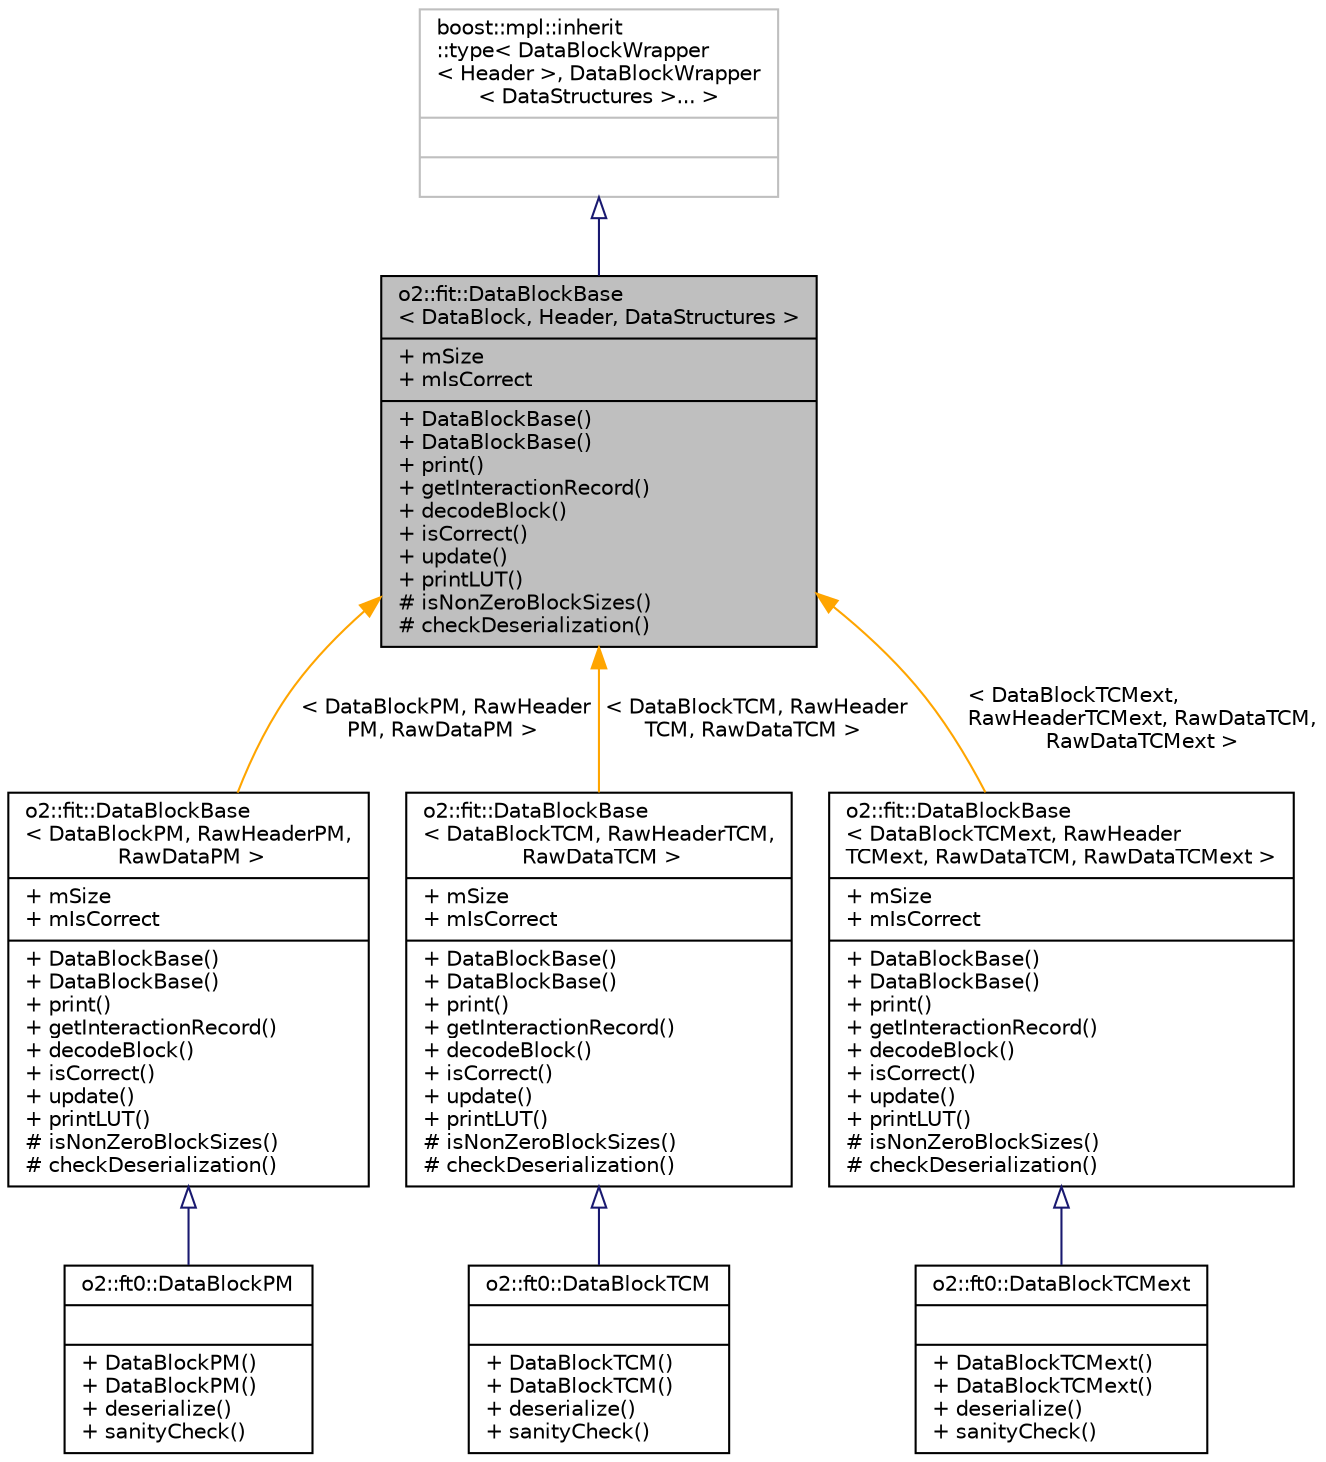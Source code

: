 digraph "o2::fit::DataBlockBase&lt; DataBlock, Header, DataStructures &gt;"
{
 // INTERACTIVE_SVG=YES
  bgcolor="transparent";
  edge [fontname="Helvetica",fontsize="10",labelfontname="Helvetica",labelfontsize="10"];
  node [fontname="Helvetica",fontsize="10",shape=record];
  Node0 [label="{o2::fit::DataBlockBase\l\< DataBlock, Header, DataStructures \>\n|+ mSize\l+ mIsCorrect\l|+ DataBlockBase()\l+ DataBlockBase()\l+ print()\l+ getInteractionRecord()\l+ decodeBlock()\l+ isCorrect()\l+ update()\l+ printLUT()\l# isNonZeroBlockSizes()\l# checkDeserialization()\l}",height=0.2,width=0.4,color="black", fillcolor="grey75", style="filled", fontcolor="black"];
  Node1 -> Node0 [dir="back",color="midnightblue",fontsize="10",style="solid",arrowtail="onormal",fontname="Helvetica"];
  Node1 [label="{boost::mpl::inherit\l::type\< DataBlockWrapper\l\< Header \>, DataBlockWrapper\l\< DataStructures \>... \>\n||}",height=0.2,width=0.4,color="grey75"];
  Node0 -> Node2 [dir="back",color="orange",fontsize="10",style="solid",label=" \< DataBlockPM, RawHeader\lPM, RawDataPM \>" ,fontname="Helvetica"];
  Node2 [label="{o2::fit::DataBlockBase\l\< DataBlockPM, RawHeaderPM,\l RawDataPM \>\n|+ mSize\l+ mIsCorrect\l|+ DataBlockBase()\l+ DataBlockBase()\l+ print()\l+ getInteractionRecord()\l+ decodeBlock()\l+ isCorrect()\l+ update()\l+ printLUT()\l# isNonZeroBlockSizes()\l# checkDeserialization()\l}",height=0.2,width=0.4,color="black",URL="$d3/dfa/classo2_1_1fit_1_1DataBlockBase.html"];
  Node2 -> Node3 [dir="back",color="midnightblue",fontsize="10",style="solid",arrowtail="onormal",fontname="Helvetica"];
  Node3 [label="{o2::ft0::DataBlockPM\n||+ DataBlockPM()\l+ DataBlockPM()\l+ deserialize()\l+ sanityCheck()\l}",height=0.2,width=0.4,color="black",URL="$d7/dde/classo2_1_1ft0_1_1DataBlockPM.html"];
  Node0 -> Node4 [dir="back",color="orange",fontsize="10",style="solid",label=" \< DataBlockTCM, RawHeader\lTCM, RawDataTCM \>" ,fontname="Helvetica"];
  Node4 [label="{o2::fit::DataBlockBase\l\< DataBlockTCM, RawHeaderTCM,\l RawDataTCM \>\n|+ mSize\l+ mIsCorrect\l|+ DataBlockBase()\l+ DataBlockBase()\l+ print()\l+ getInteractionRecord()\l+ decodeBlock()\l+ isCorrect()\l+ update()\l+ printLUT()\l# isNonZeroBlockSizes()\l# checkDeserialization()\l}",height=0.2,width=0.4,color="black",URL="$d3/dfa/classo2_1_1fit_1_1DataBlockBase.html"];
  Node4 -> Node5 [dir="back",color="midnightblue",fontsize="10",style="solid",arrowtail="onormal",fontname="Helvetica"];
  Node5 [label="{o2::ft0::DataBlockTCM\n||+ DataBlockTCM()\l+ DataBlockTCM()\l+ deserialize()\l+ sanityCheck()\l}",height=0.2,width=0.4,color="black",URL="$de/d11/classo2_1_1ft0_1_1DataBlockTCM.html"];
  Node0 -> Node6 [dir="back",color="orange",fontsize="10",style="solid",label=" \< DataBlockTCMext,\l RawHeaderTCMext, RawDataTCM,\l RawDataTCMext \>" ,fontname="Helvetica"];
  Node6 [label="{o2::fit::DataBlockBase\l\< DataBlockTCMext, RawHeader\lTCMext, RawDataTCM, RawDataTCMext \>\n|+ mSize\l+ mIsCorrect\l|+ DataBlockBase()\l+ DataBlockBase()\l+ print()\l+ getInteractionRecord()\l+ decodeBlock()\l+ isCorrect()\l+ update()\l+ printLUT()\l# isNonZeroBlockSizes()\l# checkDeserialization()\l}",height=0.2,width=0.4,color="black",URL="$d3/dfa/classo2_1_1fit_1_1DataBlockBase.html"];
  Node6 -> Node7 [dir="back",color="midnightblue",fontsize="10",style="solid",arrowtail="onormal",fontname="Helvetica"];
  Node7 [label="{o2::ft0::DataBlockTCMext\n||+ DataBlockTCMext()\l+ DataBlockTCMext()\l+ deserialize()\l+ sanityCheck()\l}",height=0.2,width=0.4,color="black",URL="$df/d91/classo2_1_1ft0_1_1DataBlockTCMext.html"];
}
